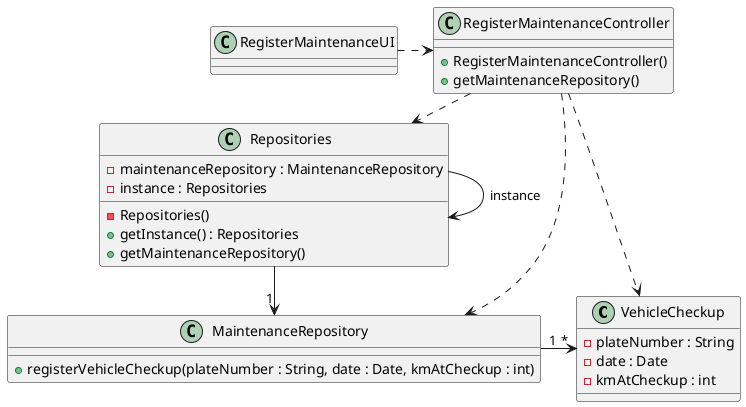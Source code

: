 @startuml
skinparam shadowing false
skinparam line type polyline

'left to right direction

class VehicleCheckup {
    - plateNumber : String
    - date : Date
    - kmAtCheckup : int
}


class MaintenanceRepository {
    + registerVehicleCheckup(plateNumber : String, date : Date, kmAtCheckup : int)
}

class Repositories {
-maintenanceRepository : MaintenanceRepository
        - instance : Repositories
        - Repositories()
    + getInstance() : Repositories
    + getMaintenanceRepository()
}

class RegisterMaintenanceController {
    + RegisterMaintenanceController()
    + getMaintenanceRepository()
}

class RegisterMaintenanceUI {
}

Repositories -> Repositories : instance

RegisterMaintenanceUI .> RegisterMaintenanceController

RegisterMaintenanceController .> Repositories

RegisterMaintenanceController ..> MaintenanceRepository

Repositories -> "1" MaintenanceRepository

MaintenanceRepository "1" -> "*" VehicleCheckup


RegisterMaintenanceController ..> VehicleCheckup


@enduml

